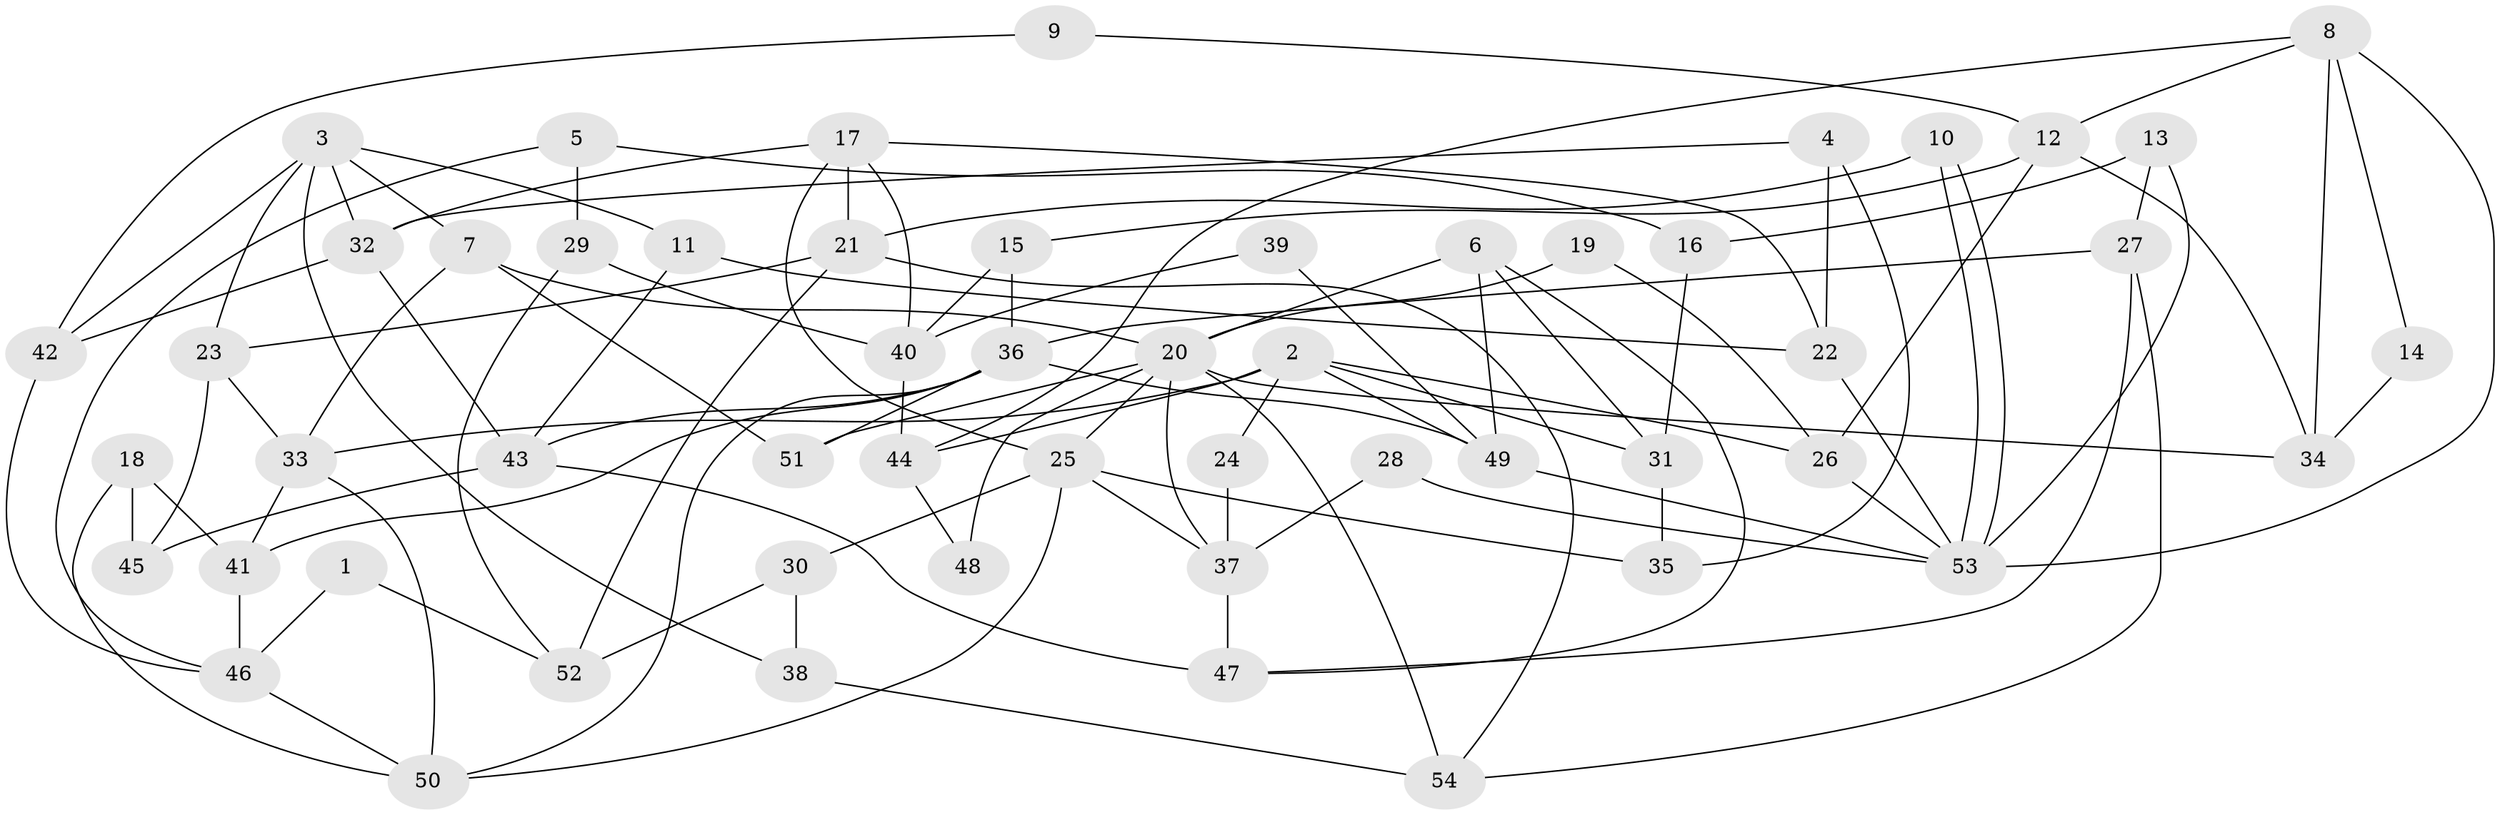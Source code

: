 // Generated by graph-tools (version 1.1) at 2025/14/03/09/25 04:14:54]
// undirected, 54 vertices, 108 edges
graph export_dot {
graph [start="1"]
  node [color=gray90,style=filled];
  1;
  2;
  3;
  4;
  5;
  6;
  7;
  8;
  9;
  10;
  11;
  12;
  13;
  14;
  15;
  16;
  17;
  18;
  19;
  20;
  21;
  22;
  23;
  24;
  25;
  26;
  27;
  28;
  29;
  30;
  31;
  32;
  33;
  34;
  35;
  36;
  37;
  38;
  39;
  40;
  41;
  42;
  43;
  44;
  45;
  46;
  47;
  48;
  49;
  50;
  51;
  52;
  53;
  54;
  1 -- 52;
  1 -- 46;
  2 -- 33;
  2 -- 49;
  2 -- 24;
  2 -- 26;
  2 -- 31;
  2 -- 44;
  3 -- 23;
  3 -- 42;
  3 -- 7;
  3 -- 11;
  3 -- 32;
  3 -- 38;
  4 -- 22;
  4 -- 32;
  4 -- 35;
  5 -- 16;
  5 -- 46;
  5 -- 29;
  6 -- 47;
  6 -- 31;
  6 -- 20;
  6 -- 49;
  7 -- 20;
  7 -- 33;
  7 -- 51;
  8 -- 53;
  8 -- 34;
  8 -- 12;
  8 -- 14;
  8 -- 44;
  9 -- 12;
  9 -- 42;
  10 -- 53;
  10 -- 53;
  10 -- 21;
  11 -- 22;
  11 -- 43;
  12 -- 26;
  12 -- 15;
  12 -- 34;
  13 -- 53;
  13 -- 27;
  13 -- 16;
  14 -- 34;
  15 -- 40;
  15 -- 36;
  16 -- 31;
  17 -- 32;
  17 -- 25;
  17 -- 21;
  17 -- 22;
  17 -- 40;
  18 -- 45;
  18 -- 50;
  18 -- 41;
  19 -- 20;
  19 -- 26;
  20 -- 51;
  20 -- 25;
  20 -- 34;
  20 -- 37;
  20 -- 48;
  20 -- 54;
  21 -- 52;
  21 -- 23;
  21 -- 54;
  22 -- 53;
  23 -- 33;
  23 -- 45;
  24 -- 37;
  25 -- 37;
  25 -- 30;
  25 -- 35;
  25 -- 50;
  26 -- 53;
  27 -- 54;
  27 -- 36;
  27 -- 47;
  28 -- 37;
  28 -- 53;
  29 -- 40;
  29 -- 52;
  30 -- 38;
  30 -- 52;
  31 -- 35;
  32 -- 43;
  32 -- 42;
  33 -- 50;
  33 -- 41;
  36 -- 41;
  36 -- 43;
  36 -- 49;
  36 -- 50;
  36 -- 51;
  37 -- 47;
  38 -- 54;
  39 -- 49;
  39 -- 40;
  40 -- 44;
  41 -- 46;
  42 -- 46;
  43 -- 45;
  43 -- 47;
  44 -- 48;
  46 -- 50;
  49 -- 53;
}
